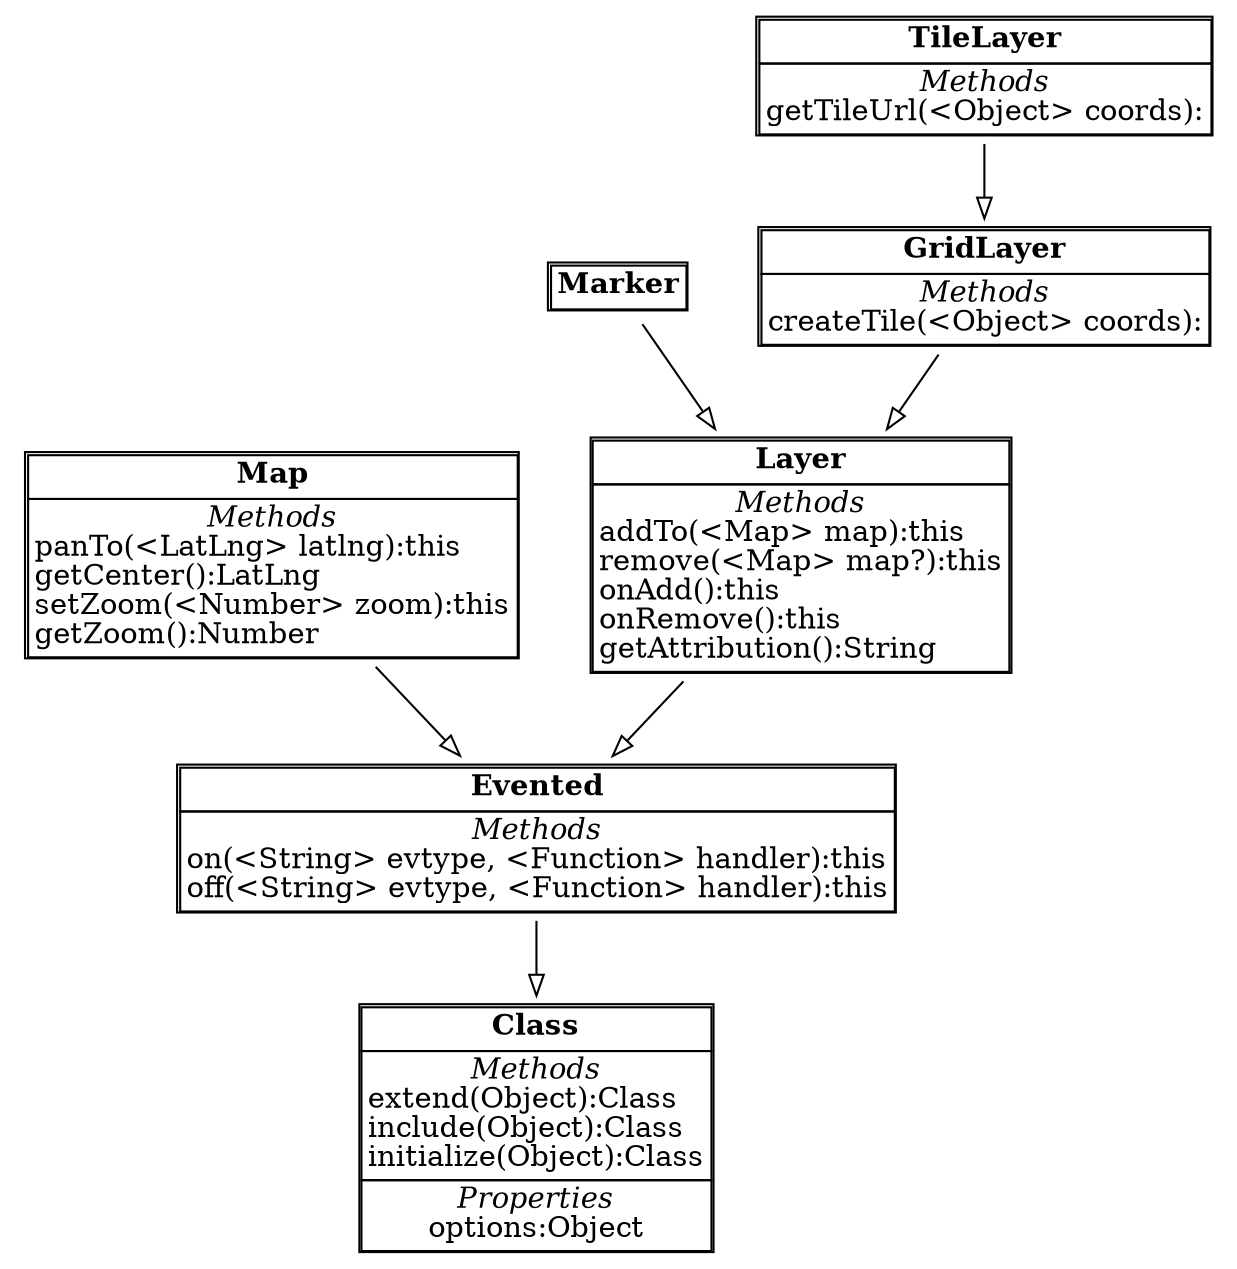 digraph ClassDiagram {
	node [shape=plaintext]
	edge [arrowhead=onormal];

Map [ label = <<TABLE CELLSPACING="0">
	<TR><TD><B>Map</B></TD></TR>
	<TR><TD><I>Methods</I><BR/>
panTo(&lt;LatLng&gt; latlng):this
<BR align="left" />
getCenter():LatLng
<BR align="left" />
setZoom(&lt;Number&gt; zoom):this
<BR align="left" />
getZoom():Number
<BR align="left" />

</TD></TR>



</TABLE>>]

	Map -> Evented
Evented [ label = <<TABLE CELLSPACING="0">
	<TR><TD><B>Evented</B></TD></TR>
	<TR><TD><I>Methods</I><BR/>
on(&lt;String&gt; evtype, &lt;Function&gt; handler):this
<BR align="left" />
off(&lt;String&gt; evtype, &lt;Function&gt; handler):this
<BR align="left" />

</TD></TR>



</TABLE>>]

	Evented -> Class
Class [ label = <<TABLE CELLSPACING="0">
	<TR><TD><B>Class</B></TD></TR>
	<TR><TD><I>Methods</I><BR/>
extend(Object):Class
<BR align="left" />
include(Object):Class
<BR align="left" />
initialize(Object):Class
<BR align="left" />

</TD></TR>

<TR><TD><I>Properties</I><BR/>
options:Object<BR align="left" />

</TD></TR>


</TABLE>>]

Layer [ label = <<TABLE CELLSPACING="0">
	<TR><TD><B>Layer</B></TD></TR>
	<TR><TD><I>Methods</I><BR/>
addTo(&lt;Map&gt; map):this
<BR align="left" />
remove(&lt;Map&gt; map?):this
<BR align="left" />
onAdd():this
<BR align="left" />
onRemove():this
<BR align="left" />
getAttribution():String
<BR align="left" />

</TD></TR>



</TABLE>>]

	Layer -> Evented
Marker [ label = <<TABLE CELLSPACING="0">
	<TR><TD><B>Marker</B></TD></TR>
	


</TABLE>>]

	Marker -> Layer
TileLayer [ label = <<TABLE CELLSPACING="0">
	<TR><TD><B>TileLayer</B></TD></TR>
	<TR><TD><I>Methods</I><BR/>
getTileUrl(&lt;Object&gt; coords):
<BR align="left" />

</TD></TR>



</TABLE>>]

	TileLayer -> GridLayer
GridLayer [ label = <<TABLE CELLSPACING="0">
	<TR><TD><B>GridLayer</B></TD></TR>
	<TR><TD><I>Methods</I><BR/>
createTile(&lt;Object&gt; coords):
<BR align="left" />

</TD></TR>



</TABLE>>]

	GridLayer -> Layer


}
